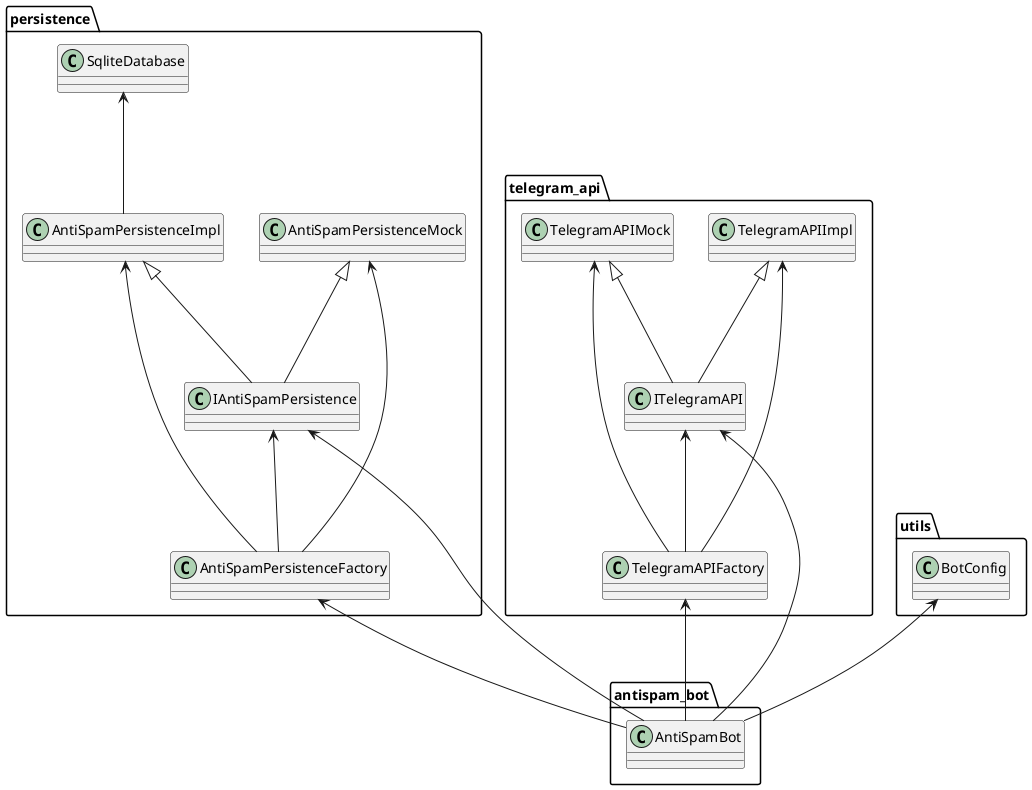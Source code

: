 @startuml class diagram

package antispam_bot {
    class AntiSpamBot
}

package persistence {
    class IAntiSpamPersistence
    class AntiSpamPersistenceFactory
    class AntiSpamPersistenceImpl
    class AntiSpamPersistenceMock
    class SqliteDatabase
}

package telegram_api {
    class ITelegramAPI
    class TelegramAPIFactory
    class TelegramAPIImpl
    class TelegramAPIMock
}

package utils {
    class BotConfig
}

AntiSpamPersistenceImpl <|--- IAntiSpamPersistence
AntiSpamPersistenceMock <|--- IAntiSpamPersistence
AntiSpamPersistenceImpl <--- AntiSpamPersistenceFactory
AntiSpamPersistenceMock <--- AntiSpamPersistenceFactory
IAntiSpamPersistence <--- AntiSpamPersistenceFactory
SqliteDatabase <--- AntiSpamPersistenceImpl

TelegramAPIImpl <|--- ITelegramAPI
TelegramAPIMock <|--- ITelegramAPI
TelegramAPIImpl <--- TelegramAPIFactory
TelegramAPIMock <--- TelegramAPIFactory
ITelegramAPI <--- TelegramAPIFactory

ITelegramAPI <--- AntiSpamBot
TelegramAPIFactory <--- AntiSpamBot
IAntiSpamPersistence <--- AntiSpamBot
AntiSpamPersistenceFactory <--- AntiSpamBot
BotConfig <--- AntiSpamBot

@enduml